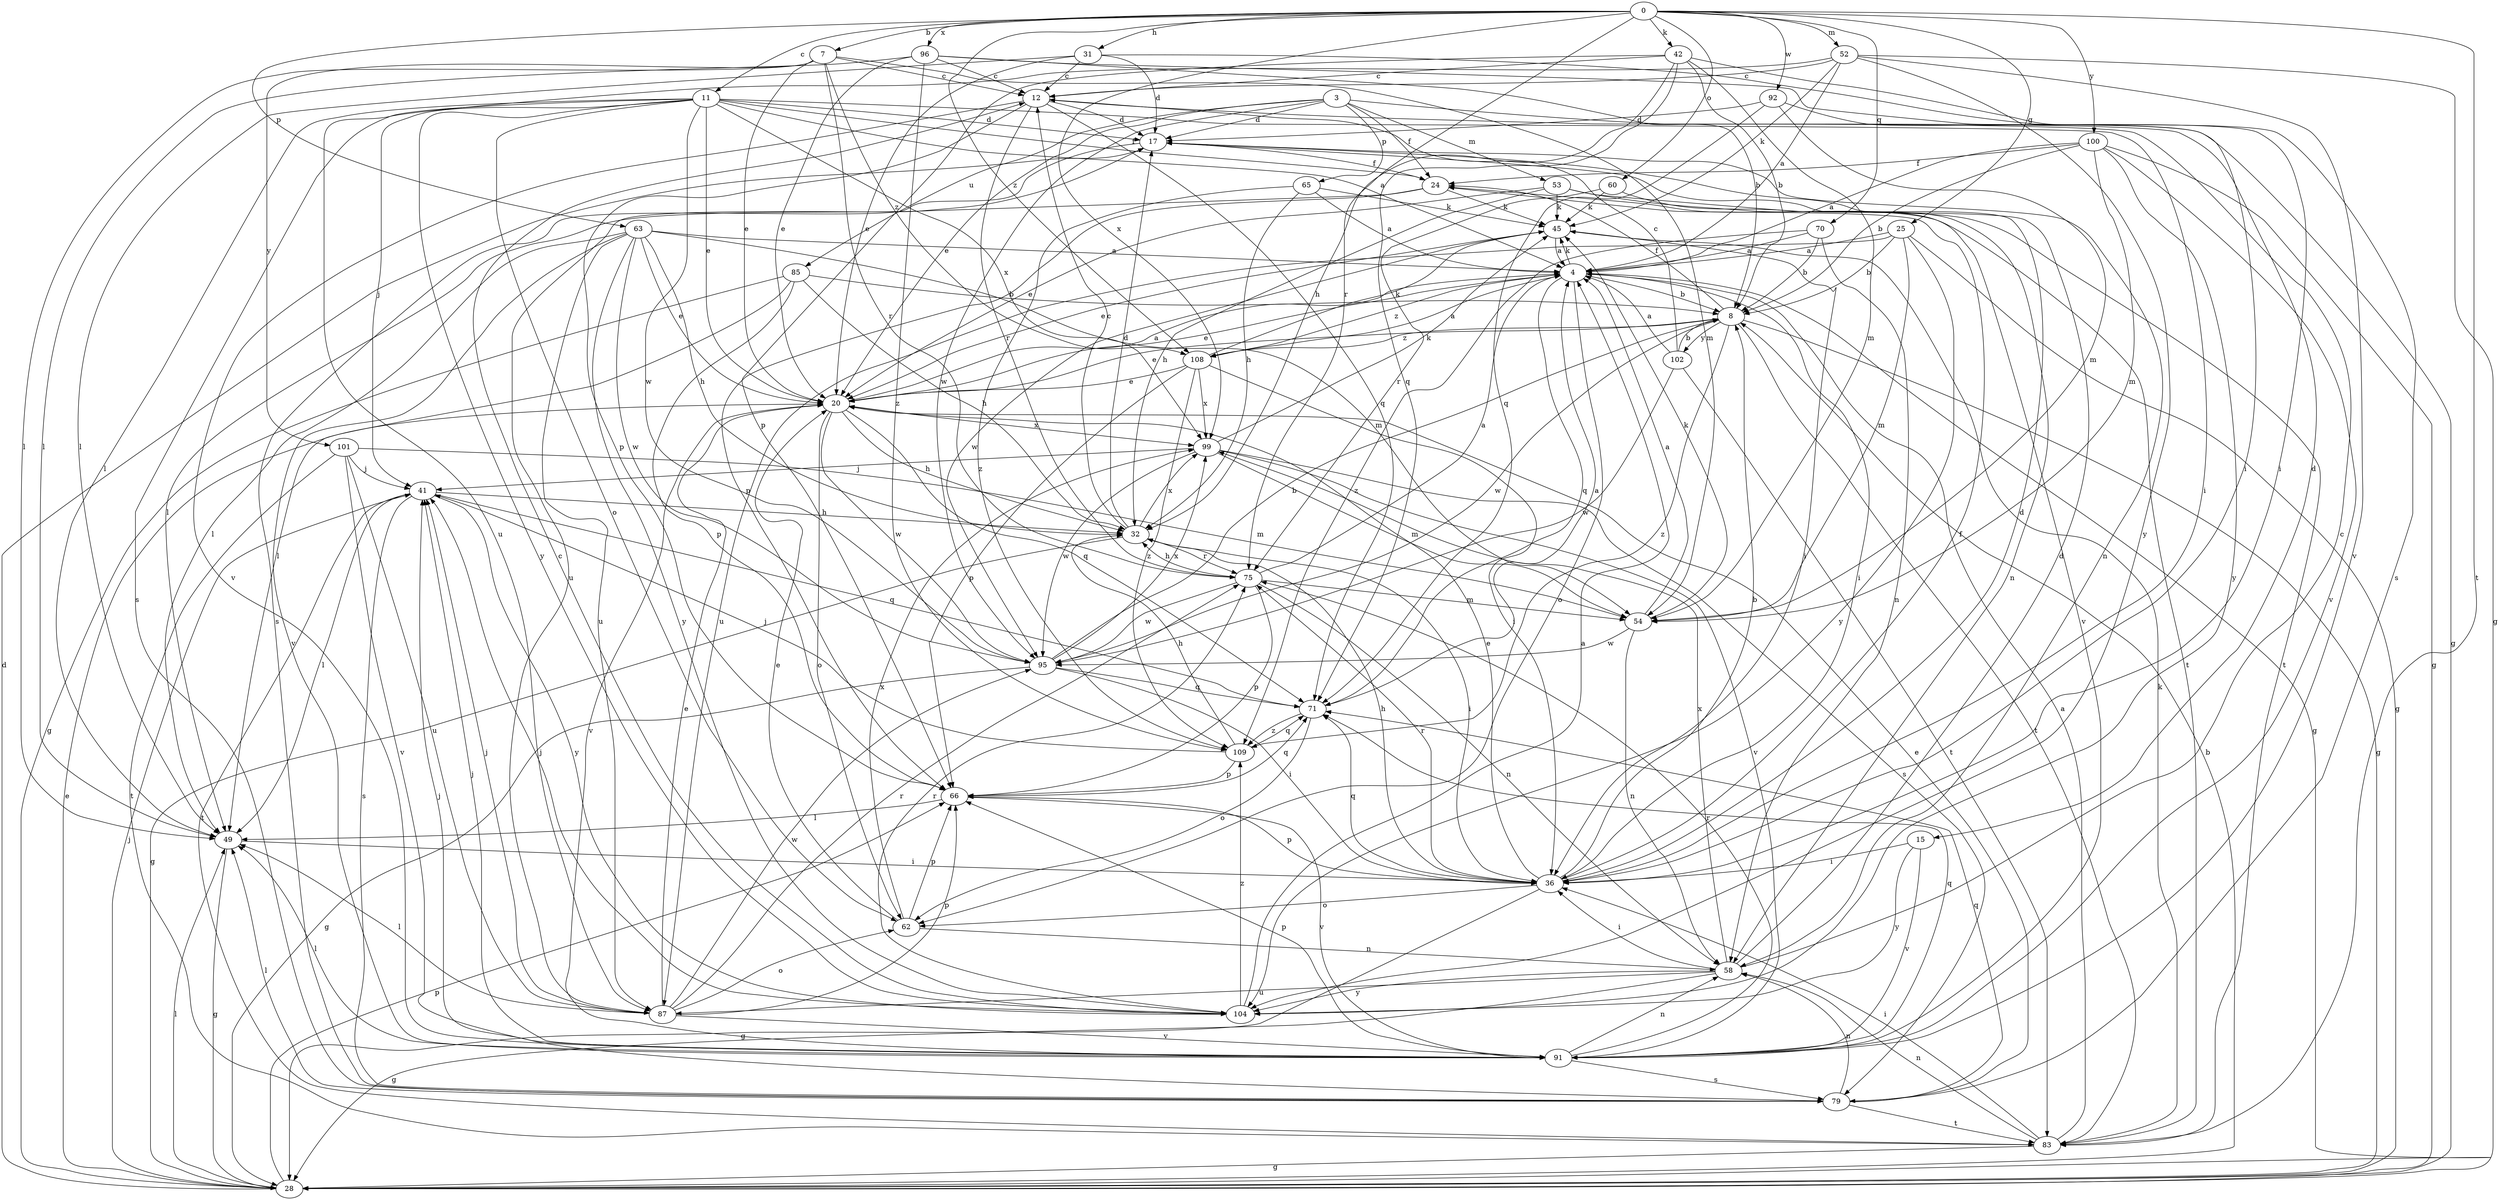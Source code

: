 strict digraph  {
0;
3;
4;
7;
8;
11;
12;
15;
17;
20;
24;
25;
28;
31;
32;
36;
41;
42;
45;
49;
52;
53;
54;
58;
60;
62;
63;
65;
66;
70;
71;
75;
79;
83;
85;
87;
91;
92;
95;
96;
99;
100;
101;
102;
104;
108;
109;
0 -> 7  [label=b];
0 -> 11  [label=c];
0 -> 25  [label=g];
0 -> 31  [label=h];
0 -> 42  [label=k];
0 -> 52  [label=m];
0 -> 60  [label=o];
0 -> 63  [label=p];
0 -> 70  [label=q];
0 -> 75  [label=r];
0 -> 83  [label=t];
0 -> 92  [label=w];
0 -> 96  [label=x];
0 -> 99  [label=x];
0 -> 100  [label=y];
0 -> 108  [label=z];
3 -> 15  [label=d];
3 -> 17  [label=d];
3 -> 20  [label=e];
3 -> 24  [label=f];
3 -> 53  [label=m];
3 -> 65  [label=p];
3 -> 85  [label=u];
3 -> 95  [label=w];
4 -> 8  [label=b];
4 -> 20  [label=e];
4 -> 28  [label=g];
4 -> 36  [label=i];
4 -> 45  [label=k];
4 -> 62  [label=o];
4 -> 71  [label=q];
4 -> 108  [label=z];
7 -> 12  [label=c];
7 -> 20  [label=e];
7 -> 49  [label=l];
7 -> 54  [label=m];
7 -> 75  [label=r];
7 -> 101  [label=y];
7 -> 108  [label=z];
8 -> 20  [label=e];
8 -> 24  [label=f];
8 -> 28  [label=g];
8 -> 83  [label=t];
8 -> 95  [label=w];
8 -> 102  [label=y];
8 -> 108  [label=z];
8 -> 109  [label=z];
11 -> 4  [label=a];
11 -> 17  [label=d];
11 -> 20  [label=e];
11 -> 24  [label=f];
11 -> 36  [label=i];
11 -> 41  [label=j];
11 -> 49  [label=l];
11 -> 62  [label=o];
11 -> 79  [label=s];
11 -> 95  [label=w];
11 -> 99  [label=x];
11 -> 104  [label=y];
12 -> 17  [label=d];
12 -> 66  [label=p];
12 -> 71  [label=q];
12 -> 75  [label=r];
12 -> 91  [label=v];
15 -> 36  [label=i];
15 -> 91  [label=v];
15 -> 104  [label=y];
17 -> 24  [label=f];
17 -> 58  [label=n];
17 -> 79  [label=s];
17 -> 87  [label=u];
20 -> 4  [label=a];
20 -> 32  [label=h];
20 -> 62  [label=o];
20 -> 71  [label=q];
20 -> 91  [label=v];
20 -> 95  [label=w];
20 -> 99  [label=x];
24 -> 45  [label=k];
24 -> 49  [label=l];
24 -> 66  [label=p];
24 -> 83  [label=t];
25 -> 4  [label=a];
25 -> 8  [label=b];
25 -> 28  [label=g];
25 -> 54  [label=m];
25 -> 87  [label=u];
25 -> 104  [label=y];
28 -> 8  [label=b];
28 -> 17  [label=d];
28 -> 20  [label=e];
28 -> 41  [label=j];
28 -> 49  [label=l];
28 -> 66  [label=p];
31 -> 12  [label=c];
31 -> 17  [label=d];
31 -> 20  [label=e];
31 -> 36  [label=i];
31 -> 49  [label=l];
32 -> 12  [label=c];
32 -> 17  [label=d];
32 -> 28  [label=g];
32 -> 36  [label=i];
32 -> 75  [label=r];
32 -> 99  [label=x];
36 -> 8  [label=b];
36 -> 17  [label=d];
36 -> 20  [label=e];
36 -> 24  [label=f];
36 -> 28  [label=g];
36 -> 32  [label=h];
36 -> 62  [label=o];
36 -> 66  [label=p];
36 -> 71  [label=q];
36 -> 75  [label=r];
41 -> 32  [label=h];
41 -> 49  [label=l];
41 -> 71  [label=q];
41 -> 79  [label=s];
41 -> 83  [label=t];
41 -> 104  [label=y];
42 -> 8  [label=b];
42 -> 12  [label=c];
42 -> 32  [label=h];
42 -> 54  [label=m];
42 -> 66  [label=p];
42 -> 71  [label=q];
42 -> 79  [label=s];
45 -> 4  [label=a];
45 -> 20  [label=e];
45 -> 36  [label=i];
45 -> 95  [label=w];
49 -> 28  [label=g];
49 -> 36  [label=i];
52 -> 4  [label=a];
52 -> 12  [label=c];
52 -> 28  [label=g];
52 -> 45  [label=k];
52 -> 87  [label=u];
52 -> 91  [label=v];
52 -> 104  [label=y];
53 -> 20  [label=e];
53 -> 32  [label=h];
53 -> 45  [label=k];
53 -> 83  [label=t];
53 -> 91  [label=v];
54 -> 4  [label=a];
54 -> 45  [label=k];
54 -> 58  [label=n];
54 -> 95  [label=w];
58 -> 12  [label=c];
58 -> 17  [label=d];
58 -> 28  [label=g];
58 -> 36  [label=i];
58 -> 87  [label=u];
58 -> 99  [label=x];
58 -> 104  [label=y];
60 -> 45  [label=k];
60 -> 58  [label=n];
60 -> 75  [label=r];
62 -> 20  [label=e];
62 -> 58  [label=n];
62 -> 66  [label=p];
62 -> 99  [label=x];
63 -> 4  [label=a];
63 -> 20  [label=e];
63 -> 32  [label=h];
63 -> 49  [label=l];
63 -> 54  [label=m];
63 -> 87  [label=u];
63 -> 91  [label=v];
63 -> 95  [label=w];
63 -> 104  [label=y];
65 -> 4  [label=a];
65 -> 32  [label=h];
65 -> 45  [label=k];
65 -> 109  [label=z];
66 -> 49  [label=l];
66 -> 71  [label=q];
66 -> 91  [label=v];
70 -> 4  [label=a];
70 -> 8  [label=b];
70 -> 58  [label=n];
70 -> 109  [label=z];
71 -> 4  [label=a];
71 -> 62  [label=o];
71 -> 109  [label=z];
75 -> 4  [label=a];
75 -> 32  [label=h];
75 -> 54  [label=m];
75 -> 58  [label=n];
75 -> 66  [label=p];
75 -> 95  [label=w];
79 -> 20  [label=e];
79 -> 41  [label=j];
79 -> 49  [label=l];
79 -> 58  [label=n];
79 -> 71  [label=q];
79 -> 83  [label=t];
83 -> 4  [label=a];
83 -> 28  [label=g];
83 -> 36  [label=i];
83 -> 45  [label=k];
83 -> 58  [label=n];
85 -> 8  [label=b];
85 -> 28  [label=g];
85 -> 32  [label=h];
85 -> 49  [label=l];
85 -> 66  [label=p];
87 -> 20  [label=e];
87 -> 41  [label=j];
87 -> 49  [label=l];
87 -> 62  [label=o];
87 -> 66  [label=p];
87 -> 75  [label=r];
87 -> 91  [label=v];
87 -> 95  [label=w];
91 -> 41  [label=j];
91 -> 49  [label=l];
91 -> 58  [label=n];
91 -> 66  [label=p];
91 -> 71  [label=q];
91 -> 75  [label=r];
91 -> 79  [label=s];
92 -> 17  [label=d];
92 -> 28  [label=g];
92 -> 54  [label=m];
92 -> 71  [label=q];
95 -> 8  [label=b];
95 -> 28  [label=g];
95 -> 36  [label=i];
95 -> 71  [label=q];
95 -> 99  [label=x];
96 -> 8  [label=b];
96 -> 12  [label=c];
96 -> 20  [label=e];
96 -> 36  [label=i];
96 -> 49  [label=l];
96 -> 109  [label=z];
99 -> 41  [label=j];
99 -> 45  [label=k];
99 -> 54  [label=m];
99 -> 79  [label=s];
99 -> 91  [label=v];
99 -> 95  [label=w];
100 -> 4  [label=a];
100 -> 8  [label=b];
100 -> 24  [label=f];
100 -> 28  [label=g];
100 -> 54  [label=m];
100 -> 91  [label=v];
100 -> 104  [label=y];
101 -> 41  [label=j];
101 -> 54  [label=m];
101 -> 83  [label=t];
101 -> 87  [label=u];
101 -> 91  [label=v];
102 -> 4  [label=a];
102 -> 8  [label=b];
102 -> 12  [label=c];
102 -> 83  [label=t];
102 -> 95  [label=w];
104 -> 4  [label=a];
104 -> 12  [label=c];
104 -> 41  [label=j];
104 -> 75  [label=r];
104 -> 109  [label=z];
108 -> 4  [label=a];
108 -> 20  [label=e];
108 -> 36  [label=i];
108 -> 45  [label=k];
108 -> 66  [label=p];
108 -> 99  [label=x];
108 -> 109  [label=z];
109 -> 32  [label=h];
109 -> 41  [label=j];
109 -> 66  [label=p];
109 -> 71  [label=q];
}
